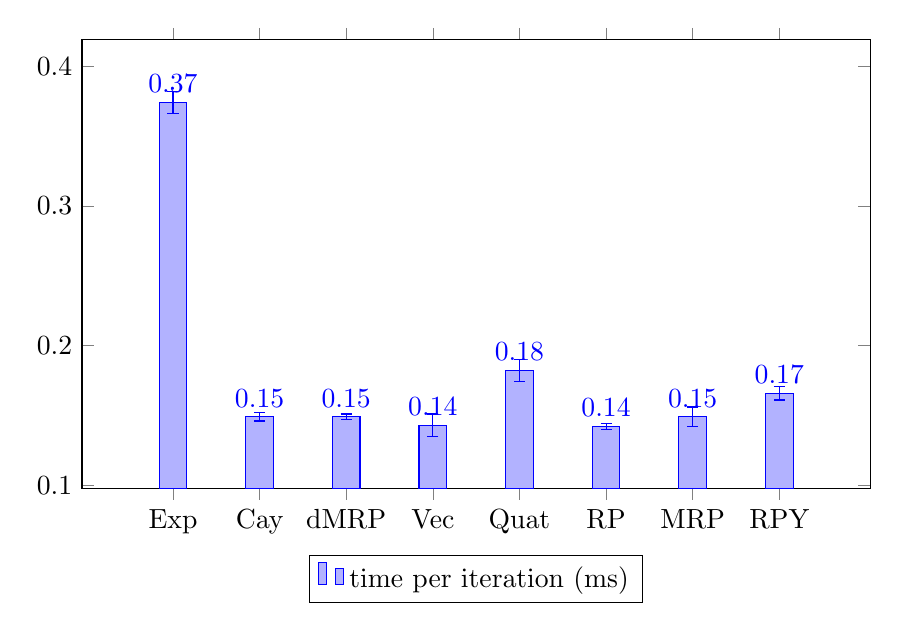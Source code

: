 \begin{tikzpicture}
\begin{axis}[ybar, enlargelimits={0.15}, x={1.1cm}, legend style={at={(0.5,-0.15)
}, anchor={north}, legend columns={-1}}, symbolic x coords={Exp,Cay,dMRP,Vec,Quat,RP,MRP,RPY}, xtick={data}, nodes near coords, nodes near coords align={vertical}, error bars/y dir=both, error bars/y explicit]
    \addplot
        coordinates {
            (Exp,0.374) +- (0,0.008)
            (Cay,0.149) +- (0,0.003)
            (dMRP,0.149) +- (0,0.002)
            (Vec,0.143) +- (0,0.008)
            (Quat,0.182) +- (0,0.008)
            (RP,0.142) +- (0,0.002)
            (MRP,0.149) +- (0,0.007)
            (RPY,0.166) +- (0,0.005)
        }
        ;
    \legend{{time per iteration (ms)}}
\end{axis}
\end{tikzpicture}
